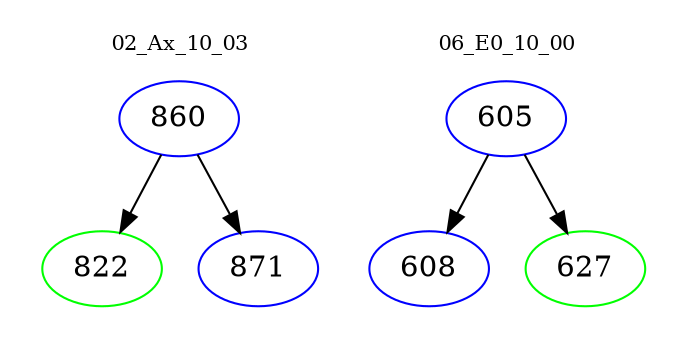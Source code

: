 digraph{
subgraph cluster_0 {
color = white
label = "02_Ax_10_03";
fontsize=10;
T0_860 [label="860", color="blue"]
T0_860 -> T0_822 [color="black"]
T0_822 [label="822", color="green"]
T0_860 -> T0_871 [color="black"]
T0_871 [label="871", color="blue"]
}
subgraph cluster_1 {
color = white
label = "06_E0_10_00";
fontsize=10;
T1_605 [label="605", color="blue"]
T1_605 -> T1_608 [color="black"]
T1_608 [label="608", color="blue"]
T1_605 -> T1_627 [color="black"]
T1_627 [label="627", color="green"]
}
}
